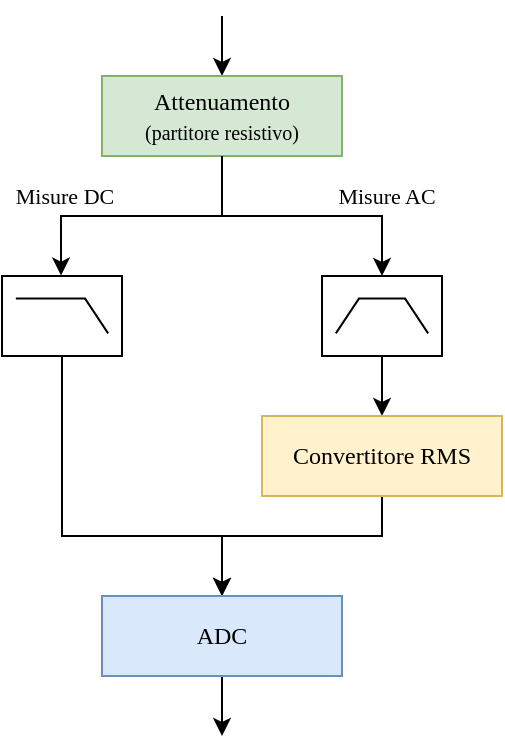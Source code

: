 <mxfile version="24.7.5">
  <diagram name="Page-1" id="VIGg4F3f0K3M2XpwF-_F">
    <mxGraphModel dx="989" dy="577" grid="1" gridSize="10" guides="1" tooltips="1" connect="1" arrows="1" fold="1" page="1" pageScale="1" pageWidth="1654" pageHeight="2336" math="0" shadow="0">
      <root>
        <mxCell id="0" />
        <mxCell id="1" parent="0" />
        <mxCell id="lIeRqMMSOQEThmGoemfZ-2" style="edgeStyle=orthogonalEdgeStyle;rounded=0;orthogonalLoop=1;jettySize=auto;html=1;startArrow=classic;startFill=1;endArrow=none;endFill=0;fontFamily=Artifakt Element;fontStyle=0" edge="1" parent="1" source="lIeRqMMSOQEThmGoemfZ-1">
          <mxGeometry relative="1" as="geometry">
            <mxPoint x="660" y="270" as="targetPoint" />
          </mxGeometry>
        </mxCell>
        <mxCell id="lIeRqMMSOQEThmGoemfZ-8" style="edgeStyle=orthogonalEdgeStyle;rounded=0;orthogonalLoop=1;jettySize=auto;html=1;exitX=0.5;exitY=1;exitDx=0;exitDy=0;fontFamily=Artifakt Element;fontStyle=0" edge="1" parent="1" source="lIeRqMMSOQEThmGoemfZ-1" target="lIeRqMMSOQEThmGoemfZ-7">
          <mxGeometry relative="1" as="geometry">
            <Array as="points">
              <mxPoint x="660" y="370" />
              <mxPoint x="740" y="370" />
            </Array>
          </mxGeometry>
        </mxCell>
        <mxCell id="lIeRqMMSOQEThmGoemfZ-10" value="Misure AC" style="edgeLabel;html=1;align=center;verticalAlign=middle;resizable=0;points=[];fontFamily=Artifakt Element;fontStyle=0" vertex="1" connectable="0" parent="lIeRqMMSOQEThmGoemfZ-8">
          <mxGeometry x="-0.198" y="1" relative="1" as="geometry">
            <mxPoint x="56" y="-9" as="offset" />
          </mxGeometry>
        </mxCell>
        <mxCell id="lIeRqMMSOQEThmGoemfZ-1" value="Attenuamento&lt;div&gt;&lt;font style=&quot;font-size: 10px;&quot;&gt;(partitore resistivo)&lt;/font&gt;&lt;/div&gt;" style="rounded=0;whiteSpace=wrap;html=1;fillColor=#d5e8d4;strokeColor=#82b366;fontFamily=Artifakt Element;fontStyle=0" vertex="1" parent="1">
          <mxGeometry x="600" y="300" width="120" height="40" as="geometry" />
        </mxCell>
        <mxCell id="lIeRqMMSOQEThmGoemfZ-17" style="edgeStyle=orthogonalEdgeStyle;rounded=0;orthogonalLoop=1;jettySize=auto;html=1;entryX=0.5;entryY=0;entryDx=0;entryDy=0;fontFamily=Artifakt Element;fontStyle=0" edge="1" parent="1" source="lIeRqMMSOQEThmGoemfZ-3" target="lIeRqMMSOQEThmGoemfZ-14">
          <mxGeometry relative="1" as="geometry">
            <Array as="points">
              <mxPoint x="580" y="530" />
              <mxPoint x="660" y="530" />
            </Array>
          </mxGeometry>
        </mxCell>
        <mxCell id="lIeRqMMSOQEThmGoemfZ-3" value="" style="verticalLabelPosition=bottom;shadow=0;dashed=0;align=center;html=1;verticalAlign=top;shape=mxgraph.electrical.logic_gates.lowpass_filter;fontFamily=Artifakt Element;fontStyle=0" vertex="1" parent="1">
          <mxGeometry x="550" y="400" width="60" height="40" as="geometry" />
        </mxCell>
        <mxCell id="lIeRqMMSOQEThmGoemfZ-4" style="edgeStyle=orthogonalEdgeStyle;rounded=0;orthogonalLoop=1;jettySize=auto;html=1;entryX=0.492;entryY=-0.006;entryDx=0;entryDy=0;entryPerimeter=0;fontFamily=Artifakt Element;fontStyle=0" edge="1" parent="1" source="lIeRqMMSOQEThmGoemfZ-1" target="lIeRqMMSOQEThmGoemfZ-3">
          <mxGeometry relative="1" as="geometry">
            <Array as="points">
              <mxPoint x="660" y="370" />
              <mxPoint x="580" y="370" />
            </Array>
          </mxGeometry>
        </mxCell>
        <mxCell id="lIeRqMMSOQEThmGoemfZ-5" value="Misure DC" style="edgeLabel;html=1;align=center;verticalAlign=middle;resizable=0;points=[];fontFamily=Artifakt Element;fontStyle=0" vertex="1" connectable="0" parent="lIeRqMMSOQEThmGoemfZ-4">
          <mxGeometry x="0.05" y="1" relative="1" as="geometry">
            <mxPoint x="-36" y="-11" as="offset" />
          </mxGeometry>
        </mxCell>
        <mxCell id="lIeRqMMSOQEThmGoemfZ-13" style="edgeStyle=orthogonalEdgeStyle;rounded=0;orthogonalLoop=1;jettySize=auto;html=1;fontFamily=Artifakt Element;fontStyle=0" edge="1" parent="1" source="lIeRqMMSOQEThmGoemfZ-7" target="lIeRqMMSOQEThmGoemfZ-12">
          <mxGeometry relative="1" as="geometry" />
        </mxCell>
        <mxCell id="lIeRqMMSOQEThmGoemfZ-7" value="" style="verticalLabelPosition=bottom;shadow=0;dashed=0;align=center;html=1;verticalAlign=top;shape=mxgraph.electrical.logic_gates.bandpass_filter;fontFamily=Artifakt Element;fontStyle=0" vertex="1" parent="1">
          <mxGeometry x="710" y="400" width="60" height="40" as="geometry" />
        </mxCell>
        <mxCell id="lIeRqMMSOQEThmGoemfZ-18" style="edgeStyle=orthogonalEdgeStyle;rounded=0;orthogonalLoop=1;jettySize=auto;html=1;entryX=0.5;entryY=0;entryDx=0;entryDy=0;fontFamily=Artifakt Element;fontStyle=0" edge="1" parent="1" source="lIeRqMMSOQEThmGoemfZ-12" target="lIeRqMMSOQEThmGoemfZ-14">
          <mxGeometry relative="1" as="geometry">
            <Array as="points">
              <mxPoint x="740" y="530" />
              <mxPoint x="660" y="530" />
            </Array>
          </mxGeometry>
        </mxCell>
        <mxCell id="lIeRqMMSOQEThmGoemfZ-12" value="Convertitore RMS" style="rounded=0;whiteSpace=wrap;html=1;fillColor=#fff2cc;strokeColor=#d6b656;fontFamily=Artifakt Element;fontStyle=0" vertex="1" parent="1">
          <mxGeometry x="680" y="470" width="120" height="40" as="geometry" />
        </mxCell>
        <mxCell id="lIeRqMMSOQEThmGoemfZ-19" style="edgeStyle=orthogonalEdgeStyle;rounded=0;orthogonalLoop=1;jettySize=auto;html=1;fontFamily=Artifakt Element;fontStyle=0" edge="1" parent="1" source="lIeRqMMSOQEThmGoemfZ-14">
          <mxGeometry relative="1" as="geometry">
            <mxPoint x="660" y="630" as="targetPoint" />
          </mxGeometry>
        </mxCell>
        <mxCell id="lIeRqMMSOQEThmGoemfZ-14" value="ADC" style="rounded=0;whiteSpace=wrap;html=1;fillColor=#dae8fc;strokeColor=#6c8ebf;fontFamily=Artifakt Element;fontStyle=0" vertex="1" parent="1">
          <mxGeometry x="600" y="560" width="120" height="40" as="geometry" />
        </mxCell>
      </root>
    </mxGraphModel>
  </diagram>
</mxfile>
